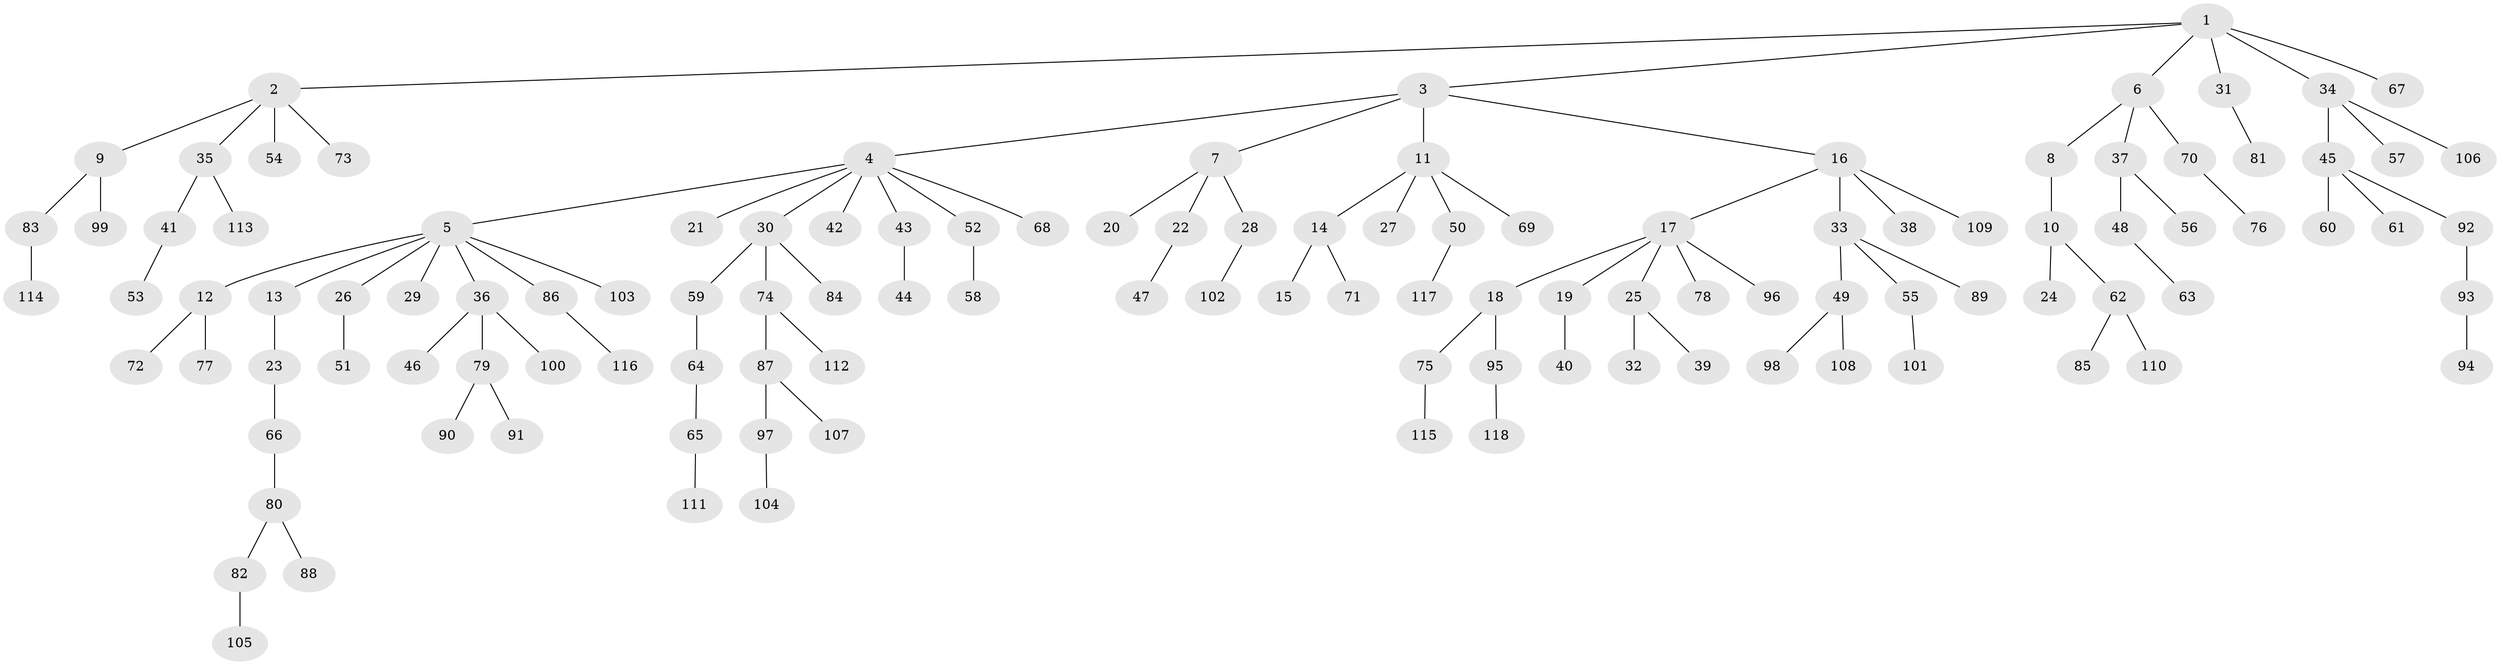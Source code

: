 // Generated by graph-tools (version 1.1) at 2025/11/02/27/25 16:11:25]
// undirected, 118 vertices, 117 edges
graph export_dot {
graph [start="1"]
  node [color=gray90,style=filled];
  1;
  2;
  3;
  4;
  5;
  6;
  7;
  8;
  9;
  10;
  11;
  12;
  13;
  14;
  15;
  16;
  17;
  18;
  19;
  20;
  21;
  22;
  23;
  24;
  25;
  26;
  27;
  28;
  29;
  30;
  31;
  32;
  33;
  34;
  35;
  36;
  37;
  38;
  39;
  40;
  41;
  42;
  43;
  44;
  45;
  46;
  47;
  48;
  49;
  50;
  51;
  52;
  53;
  54;
  55;
  56;
  57;
  58;
  59;
  60;
  61;
  62;
  63;
  64;
  65;
  66;
  67;
  68;
  69;
  70;
  71;
  72;
  73;
  74;
  75;
  76;
  77;
  78;
  79;
  80;
  81;
  82;
  83;
  84;
  85;
  86;
  87;
  88;
  89;
  90;
  91;
  92;
  93;
  94;
  95;
  96;
  97;
  98;
  99;
  100;
  101;
  102;
  103;
  104;
  105;
  106;
  107;
  108;
  109;
  110;
  111;
  112;
  113;
  114;
  115;
  116;
  117;
  118;
  1 -- 2;
  1 -- 3;
  1 -- 6;
  1 -- 31;
  1 -- 34;
  1 -- 67;
  2 -- 9;
  2 -- 35;
  2 -- 54;
  2 -- 73;
  3 -- 4;
  3 -- 7;
  3 -- 11;
  3 -- 16;
  4 -- 5;
  4 -- 21;
  4 -- 30;
  4 -- 42;
  4 -- 43;
  4 -- 52;
  4 -- 68;
  5 -- 12;
  5 -- 13;
  5 -- 26;
  5 -- 29;
  5 -- 36;
  5 -- 86;
  5 -- 103;
  6 -- 8;
  6 -- 37;
  6 -- 70;
  7 -- 20;
  7 -- 22;
  7 -- 28;
  8 -- 10;
  9 -- 83;
  9 -- 99;
  10 -- 24;
  10 -- 62;
  11 -- 14;
  11 -- 27;
  11 -- 50;
  11 -- 69;
  12 -- 72;
  12 -- 77;
  13 -- 23;
  14 -- 15;
  14 -- 71;
  16 -- 17;
  16 -- 33;
  16 -- 38;
  16 -- 109;
  17 -- 18;
  17 -- 19;
  17 -- 25;
  17 -- 78;
  17 -- 96;
  18 -- 75;
  18 -- 95;
  19 -- 40;
  22 -- 47;
  23 -- 66;
  25 -- 32;
  25 -- 39;
  26 -- 51;
  28 -- 102;
  30 -- 59;
  30 -- 74;
  30 -- 84;
  31 -- 81;
  33 -- 49;
  33 -- 55;
  33 -- 89;
  34 -- 45;
  34 -- 57;
  34 -- 106;
  35 -- 41;
  35 -- 113;
  36 -- 46;
  36 -- 79;
  36 -- 100;
  37 -- 48;
  37 -- 56;
  41 -- 53;
  43 -- 44;
  45 -- 60;
  45 -- 61;
  45 -- 92;
  48 -- 63;
  49 -- 98;
  49 -- 108;
  50 -- 117;
  52 -- 58;
  55 -- 101;
  59 -- 64;
  62 -- 85;
  62 -- 110;
  64 -- 65;
  65 -- 111;
  66 -- 80;
  70 -- 76;
  74 -- 87;
  74 -- 112;
  75 -- 115;
  79 -- 90;
  79 -- 91;
  80 -- 82;
  80 -- 88;
  82 -- 105;
  83 -- 114;
  86 -- 116;
  87 -- 97;
  87 -- 107;
  92 -- 93;
  93 -- 94;
  95 -- 118;
  97 -- 104;
}

